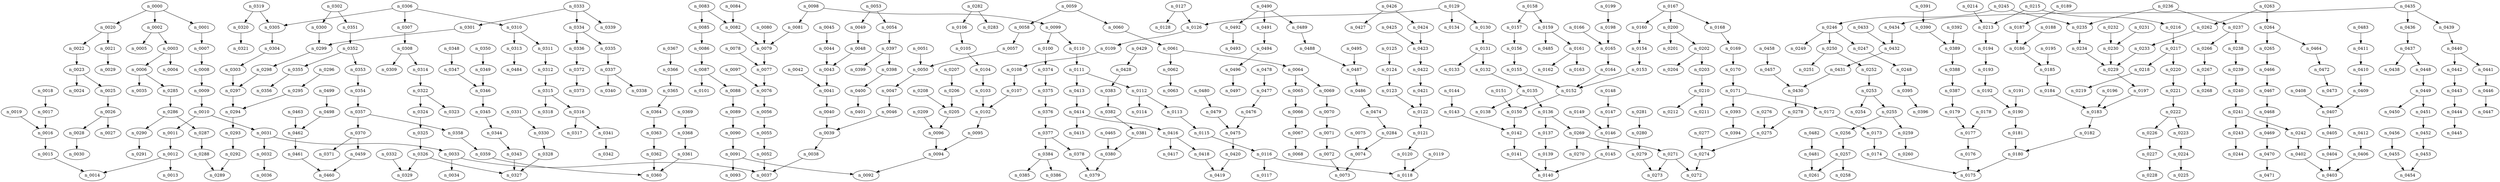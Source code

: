 /*  randomly permuted using seed 1,2,3 */
digraph t_0500_09_01 {
  n_0096 -> n_0094;
  n_0199 -> n_0198;
  n_0301 -> n_0299;
  n_0453 -> n_0454;
  n_0322 -> n_0324;
  n_0006 -> n_0285;
  n_0256 -> n_0257;
  n_0347 -> n_0346;
  n_0010 -> n_0011;
  n_0150 -> n_0142;
  n_0001 -> n_0007;
  n_0127 -> n_0126;
  n_0113 -> n_0115;
  n_0230 -> n_0229;
  n_0430 -> n_0278;
  n_0131 -> n_0133;
  n_0218 -> n_0219;
  n_0302 -> n_0300;
  n_0421 -> n_0122;
  n_0262 -> n_0233;
  n_0282 -> n_0106;
  n_0057 -> n_0050;
  n_0241 -> n_0242;
  n_0067 -> n_0068;
  n_0457 -> n_0430;
  n_0020 -> n_0021;
  n_0487 -> n_0486;
  n_0490 -> n_0491;
  n_0282 -> n_0283;
  n_0116 -> n_0117;
  n_0384 -> n_0386;
  n_0139 -> n_0140;
  n_0275 -> n_0274;
  n_0021 -> n_0029;
  n_0308 -> n_0314;
  n_0179 -> n_0177;
  n_0462 -> n_0461;
  n_0264 -> n_0464;
  n_0003 -> n_0004;
  n_0007 -> n_0008;
  n_0412 -> n_0406;
  n_0266 -> n_0267;
  n_0110 -> n_0111;
  n_0144 -> n_0143;
  n_0358 -> n_0359;
  n_0041 -> n_0040;
  n_0122 -> n_0121;
  n_0135 -> n_0136;
  n_0341 -> n_0342;
  n_0395 -> n_0396;
  n_0161 -> n_0163;
  n_0423 -> n_0422;
  n_0491 -> n_0494;
  n_0082 -> n_0079;
  n_0310 -> n_0313;
  n_0031 -> n_0033;
  n_0306 -> n_0307;
  n_0159 -> n_0485;
  n_0351 -> n_0352;
  n_0119 -> n_0118;
  n_0325 -> n_0326;
  n_0112 -> n_0114;
  n_0136 -> n_0137;
  n_0285 -> n_0286;
  n_0053 -> n_0049;
  n_0405 -> n_0404;
  n_0246 -> n_0250;
  n_0392 -> n_0389;
  n_0095 -> n_0094;
  n_0337 -> n_0338;
  n_0008 -> n_0009;
  n_0307 -> n_0308;
  n_0192 -> n_0190;
  n_0015 -> n_0014;
  n_0404 -> n_0403;
  n_0070 -> n_0071;
  n_0426 -> n_0427;
  n_0026 -> n_0027;
  n_0006 -> n_0035;
  n_0375 -> n_0376;
  n_0437 -> n_0438;
  n_0182 -> n_0180;
  n_0125 -> n_0124;
  n_0255 -> n_0259;
  n_0411 -> n_0410;
  n_0237 -> n_0238;
  n_0059 -> n_0060;
  n_0121 -> n_0120;
  n_0098 -> n_0081;
  n_0210 -> n_0211;
  n_0232 -> n_0230;
  n_0025 -> n_0026;
  n_0478 -> n_0477;
  n_0160 -> n_0154;
  n_0336 -> n_0372;
  n_0053 -> n_0054;
  n_0407 -> n_0405;
  n_0104 -> n_0103;
  n_0306 -> n_0305;
  n_0311 -> n_0312;
  n_0112 -> n_0113;
  n_0459 -> n_0460;
  n_0028 -> n_0030;
  n_0370 -> n_0459;
  n_0083 -> n_0082;
  n_0102 -> n_0095;
  n_0437 -> n_0448;
  n_0319 -> n_0305;
  n_0429 -> n_0428;
  n_0207 -> n_0206;
  n_0054 -> n_0397;
  n_0200 -> n_0202;
  n_0000 -> n_0002;
  n_0214 -> n_0213;
  n_0195 -> n_0185;
  n_0287 -> n_0288;
  n_0198 -> n_0165;
  n_0066 -> n_0067;
  n_0002 -> n_0003;
  n_0276 -> n_0275;
  n_0246 -> n_0247;
  n_0177 -> n_0176;
  n_0159 -> n_0161;
  n_0221 -> n_0222;
  n_0295 -> n_0294;
  n_0390 -> n_0389;
  n_0475 -> n_0420;
  n_0186 -> n_0185;
  n_0449 -> n_0451;
  n_0255 -> n_0256;
  n_0439 -> n_0440;
  n_0059 -> n_0058;
  n_0474 -> n_0284;
  n_0433 -> n_0432;
  n_0367 -> n_0366;
  n_0253 -> n_0255;
  n_0472 -> n_0473;
  n_0154 -> n_0153;
  n_0131 -> n_0132;
  n_0263 -> n_0262;
  n_0482 -> n_0481;
  n_0166 -> n_0165;
  n_0031 -> n_0032;
  n_0402 -> n_0403;
  n_0168 -> n_0169;
  n_0012 -> n_0013;
  n_0020 -> n_0022;
  n_0257 -> n_0258;
  n_0337 -> n_0340;
  n_0248 -> n_0395;
  n_0109 -> n_0108;
  n_0049 -> n_0048;
  n_0397 -> n_0399;
  n_0181 -> n_0180;
  n_0400 -> n_0401;
  n_0483 -> n_0411;
  n_0234 -> n_0229;
  n_0032 -> n_0036;
  n_0137 -> n_0139;
  n_0086 -> n_0087;
  n_0362 -> n_0360;
  n_0397 -> n_0398;
  n_0306 -> n_0310;
  n_0189 -> n_0187;
  n_0440 -> n_0441;
  n_0494 -> n_0496;
  n_0239 -> n_0240;
  n_0174 -> n_0175;
  n_0208 -> n_0205;
  n_0143 -> n_0142;
  n_0241 -> n_0243;
  n_0436 -> n_0437;
  n_0265 -> n_0466;
  n_0410 -> n_0409;
  n_0432 -> n_0431;
  n_0087 -> n_0088;
  n_0084 -> n_0082;
  n_0051 -> n_0050;
  n_0157 -> n_0156;
  n_0172 -> n_0173;
  n_0107 -> n_0102;
  n_0052 -> n_0037;
  n_0374 -> n_0375;
  n_0492 -> n_0493;
  n_0161 -> n_0162;
  n_0080 -> n_0079;
  n_0274 -> n_0272;
  n_0382 -> n_0381;
  n_0202 -> n_0204;
  n_0223 -> n_0224;
  n_0486 -> n_0474;
  n_0120 -> n_0118;
  n_0319 -> n_0320;
  n_0253 -> n_0254;
  n_0372 -> n_0373;
  n_0044 -> n_0043;
  n_0065 -> n_0066;
  n_0000 -> n_0001;
  n_0009 -> n_0010;
  n_0416 -> n_0417;
  n_0178 -> n_0177;
  n_0443 -> n_0444;
  n_0079 -> n_0077;
  n_0242 -> n_0402;
  n_0277 -> n_0274;
  n_0456 -> n_0455;
  n_0167 -> n_0168;
  n_0169 -> n_0170;
  n_0087 -> n_0101;
  n_0316 -> n_0341;
  n_0010 -> n_0031;
  n_0132 -> n_0135;
  n_0250 -> n_0252;
  n_0061 -> n_0062;
  n_0303 -> n_0297;
  n_0428 -> n_0383;
  n_0316 -> n_0317;
  n_0425 -> n_0423;
  n_0048 -> n_0043;
  n_0350 -> n_0349;
  n_0383 -> n_0382;
  n_0352 -> n_0353;
  n_0216 -> n_0217;
  n_0469 -> n_0470;
  n_0290 -> n_0291;
  n_0147 -> n_0146;
  n_0365 -> n_0364;
  n_0038 -> n_0037;
  n_0452 -> n_0453;
  n_0333 -> n_0339;
  n_0100 -> n_0374;
  n_0461 -> n_0460;
  n_0222 -> n_0223;
  n_0449 -> n_0450;
  n_0299 -> n_0298;
  n_0099 -> n_0110;
  n_0081 -> n_0079;
  n_0435 -> n_0436;
  n_0416 -> n_0418;
  n_0322 -> n_0323;
  n_0398 -> n_0400;
  n_0146 -> n_0145;
  n_0129 -> n_0130;
  n_0103 -> n_0102;
  n_0463 -> n_0462;
  n_0224 -> n_0225;
  n_0458 -> n_0457;
  n_0391 -> n_0390;
  n_0286 -> n_0287;
  n_0264 -> n_0265;
  n_0414 -> n_0416;
  n_0490 -> n_0489;
  n_0105 -> n_0104;
  n_0012 -> n_0014;
  n_0387 -> n_0179;
  n_0055 -> n_0052;
  n_0344 -> n_0343;
  n_0269 -> n_0271;
  n_0348 -> n_0347;
  n_0370 -> n_0371;
  n_0061 -> n_0064;
  n_0071 -> n_0072;
  n_0245 -> n_0235;
  n_0381 -> n_0380;
  n_0000 -> n_0020;
  n_0123 -> n_0122;
  n_0354 -> n_0357;
  n_0257 -> n_0261;
  n_0246 -> n_0249;
  n_0196 -> n_0183;
  n_0165 -> n_0164;
  n_0346 -> n_0345;
  n_0141 -> n_0140;
  n_0016 -> n_0015;
  n_0377 -> n_0378;
  n_0158 -> n_0159;
  n_0333 -> n_0301;
  n_0156 -> n_0155;
  n_0499 -> n_0498;
  n_0111 -> n_0413;
  n_0343 -> n_0327;
  n_0361 -> n_0360;
  n_0465 -> n_0380;
  n_0062 -> n_0063;
  n_0135 -> n_0138;
  n_0440 -> n_0442;
  n_0043 -> n_0041;
  n_0136 -> n_0269;
  n_0476 -> n_0475;
  n_0250 -> n_0251;
  n_0328 -> n_0327;
  n_0191 -> n_0190;
  n_0418 -> n_0419;
  n_0489 -> n_0488;
  n_0271 -> n_0272;
  n_0151 -> n_0150;
  n_0167 -> n_0200;
  n_0050 -> n_0047;
  n_0130 -> n_0131;
  n_0480 -> n_0479;
  n_0210 -> n_0212;
  n_0422 -> n_0421;
  n_0389 -> n_0388;
  n_0330 -> n_0328;
  n_0369 -> n_0368;
  n_0085 -> n_0086;
  n_0202 -> n_0203;
  n_0072 -> n_0073;
  n_0145 -> n_0140;
  n_0170 -> n_0171;
  n_0498 -> n_0462;
  n_0324 -> n_0325;
  n_0235 -> n_0234;
  n_0331 -> n_0330;
  n_0047 -> n_0046;
  n_0056 -> n_0055;
  n_0368 -> n_0361;
  n_0094 -> n_0092;
  n_0033 -> n_0034;
  n_0171 -> n_0172;
  n_0088 -> n_0089;
  n_0464 -> n_0472;
  n_0406 -> n_0403;
  n_0237 -> n_0266;
  n_0116 -> n_0118;
  n_0490 -> n_0492;
  n_0444 -> n_0445;
  n_0022 -> n_0023;
  n_0148 -> n_0147;
  n_0069 -> n_0070;
  n_0314 -> n_0322;
  n_0111 -> n_0112;
  n_0193 -> n_0192;
  n_0213 -> n_0194;
  n_0300 -> n_0299;
  n_0334 -> n_0335;
  n_0164 -> n_0152;
  n_0033 -> n_0037;
  n_0363 -> n_0362;
  n_0320 -> n_0321;
  n_0017 -> n_0016;
  n_0288 -> n_0289;
  n_0200 -> n_0201;
  n_0467 -> n_0468;
  n_0333 -> n_0334;
  n_0236 -> n_0237;
  n_0045 -> n_0044;
  n_0315 -> n_0316;
  n_0194 -> n_0193;
  n_0108 -> n_0107;
  n_0190 -> n_0181;
  n_0129 -> n_0126;
  n_0377 -> n_0384;
  n_0176 -> n_0175;
  n_0448 -> n_0449;
  n_0091 -> n_0092;
  n_0205 -> n_0096;
  n_0315 -> n_0318;
  n_0077 -> n_0076;
  n_0326 -> n_0327;
  n_0231 -> n_0230;
  n_0313 -> n_0484;
  n_0064 -> n_0069;
  n_0271 -> n_0273;
  n_0426 -> n_0424;
  n_0220 -> n_0221;
  n_0278 -> n_0275;
  n_0227 -> n_0228;
  n_0003 -> n_0006;
  n_0292 -> n_0289;
  n_0352 -> n_0355;
  n_0297 -> n_0294;
  n_0359 -> n_0360;
  n_0023 -> n_0025;
  n_0209 -> n_0096;
  n_0106 -> n_0105;
  n_0408 -> n_0407;
  n_0091 -> n_0093;
  n_0312 -> n_0315;
  n_0026 -> n_0028;
  n_0188 -> n_0186;
  n_0495 -> n_0487;
  n_0366 -> n_0365;
  n_0247 -> n_0248;
  n_0280 -> n_0279;
  n_0152 -> n_0150;
  n_0155 -> n_0152;
  n_0240 -> n_0241;
  n_0215 -> n_0213;
  n_0431 -> n_0430;
  n_0149 -> n_0146;
  n_0332 -> n_0329;
  n_0294 -> n_0293;
  n_0229 -> n_0197;
  n_0090 -> n_0091;
  n_0243 -> n_0244;
  n_0180 -> n_0175;
  n_0468 -> n_0469;
  n_0364 -> n_0363;
  n_0127 -> n_0128;
  n_0184 -> n_0183;
  n_0129 -> n_0134;
  n_0002 -> n_0005;
  n_0126 -> n_0109;
  n_0203 -> n_0210;
  n_0442 -> n_0443;
  n_0187 -> n_0186;
  n_0245 -> n_0246;
  n_0167 -> n_0160;
  n_0011 -> n_0012;
  n_0039 -> n_0038;
  n_0308 -> n_0309;
  n_0158 -> n_0157;
  n_0284 -> n_0074;
  n_0217 -> n_0218;
  n_0124 -> n_0123;
  n_0098 -> n_0099;
  n_0470 -> n_0471;
  n_0233 -> n_0229;
  n_0393 -> n_0394;
  n_0302 -> n_0351;
  n_0310 -> n_0311;
  n_0293 -> n_0292;
  n_0058 -> n_0057;
  n_0355 -> n_0356;
  n_0479 -> n_0475;
  n_0451 -> n_0452;
  n_0384 -> n_0385;
  n_0217 -> n_0220;
  n_0435 -> n_0439;
  n_0142 -> n_0141;
  n_0334 -> n_0336;
  n_0455 -> n_0454;
  n_0183 -> n_0182;
  n_0046 -> n_0039;
  n_0171 -> n_0393;
  n_0286 -> n_0290;
  n_0488 -> n_0487;
  n_0353 -> n_0354;
  n_0064 -> n_0065;
  n_0413 -> n_0414;
  n_0089 -> n_0090;
  n_0215 -> n_0216;
  n_0222 -> n_0226;
  n_0345 -> n_0344;
  n_0420 -> n_0419;
  n_0335 -> n_0337;
  n_0378 -> n_0379;
  n_0226 -> n_0227;
  n_0388 -> n_0387;
  n_0477 -> n_0476;
  n_0252 -> n_0253;
  n_0078 -> n_0077;
  n_0298 -> n_0297;
  n_0435 -> n_0434;
  n_0267 -> n_0268;
  n_0115 -> n_0116;
  n_0305 -> n_0304;
  n_0349 -> n_0346;
  n_0263 -> n_0264;
  n_0281 -> n_0280;
  n_0446 -> n_0447;
  n_0153 -> n_0152;
  n_0238 -> n_0239;
  n_0197 -> n_0183;
  n_0023 -> n_0024;
  n_0185 -> n_0184;
  n_0097 -> n_0076;
  n_0075 -> n_0074;
  n_0357 -> n_0370;
  n_0481 -> n_0261;
  n_0206 -> n_0205;
  n_0304 -> n_0303;
  n_0279 -> n_0273;
  n_0466 -> n_0467;
  n_0434 -> n_0432;
  n_0376 -> n_0377;
  n_0296 -> n_0295;
  n_0424 -> n_0423;
  n_0441 -> n_0446;
  n_0042 -> n_0041;
  n_0380 -> n_0379;
  n_0409 -> n_0407;
  n_0076 -> n_0056;
  n_0496 -> n_0497;
  n_0060 -> n_0061;
  n_0259 -> n_0260;
  n_0414 -> n_0415;
  n_0018 -> n_0017;
  n_0019 -> n_0016;
  n_0099 -> n_0100;
  n_0269 -> n_0270;
  n_0357 -> n_0358;
  n_0236 -> n_0235;
  n_0326 -> n_0329;
  n_0074 -> n_0073;
  n_0083 -> n_0085;
  n_0173 -> n_0174;
  n_0040 -> n_0039;
}

/*  [Last modified: 2009 01 08 at 00:54:17 GMT] */
